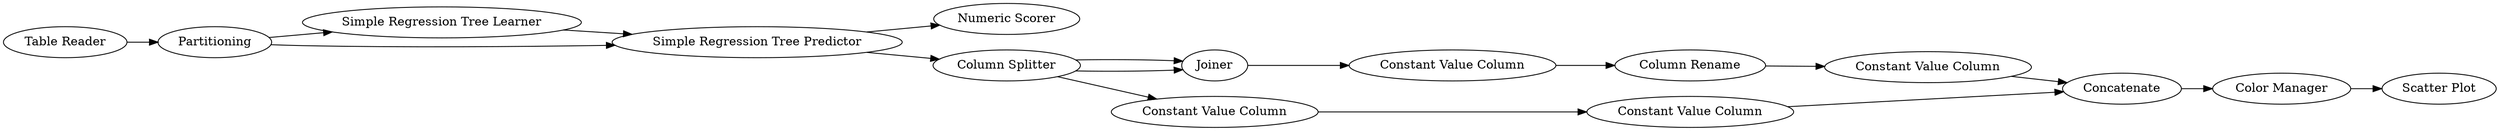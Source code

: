digraph {
	54 [label=Partitioning]
	59 [label="Simple Regression Tree Learner"]
	60 [label="Simple Regression Tree Predictor"]
	61 [label="Numeric Scorer"]
	62 [label="Table Reader"]
	66 [label="Column Splitter"]
	67 [label=Joiner]
	68 [label=Concatenate]
	69 [label="Constant Value Column"]
	70 [label="Constant Value Column"]
	71 [label="Column Rename"]
	72 [label="Constant Value Column"]
	73 [label="Constant Value Column"]
	188 [label="Color Manager"]
	189 [label="Scatter Plot"]
	66 -> 67
	66 -> 67
	66 -> 70
	67 -> 69
	69 -> 71
	70 -> 72
	71 -> 73
	72 -> 68
	73 -> 68
	54 -> 60
	54 -> 59
	59 -> 60
	60 -> 61
	60 -> 66
	62 -> 54
	68 -> 188
	188 -> 189
	rankdir=LR
}
